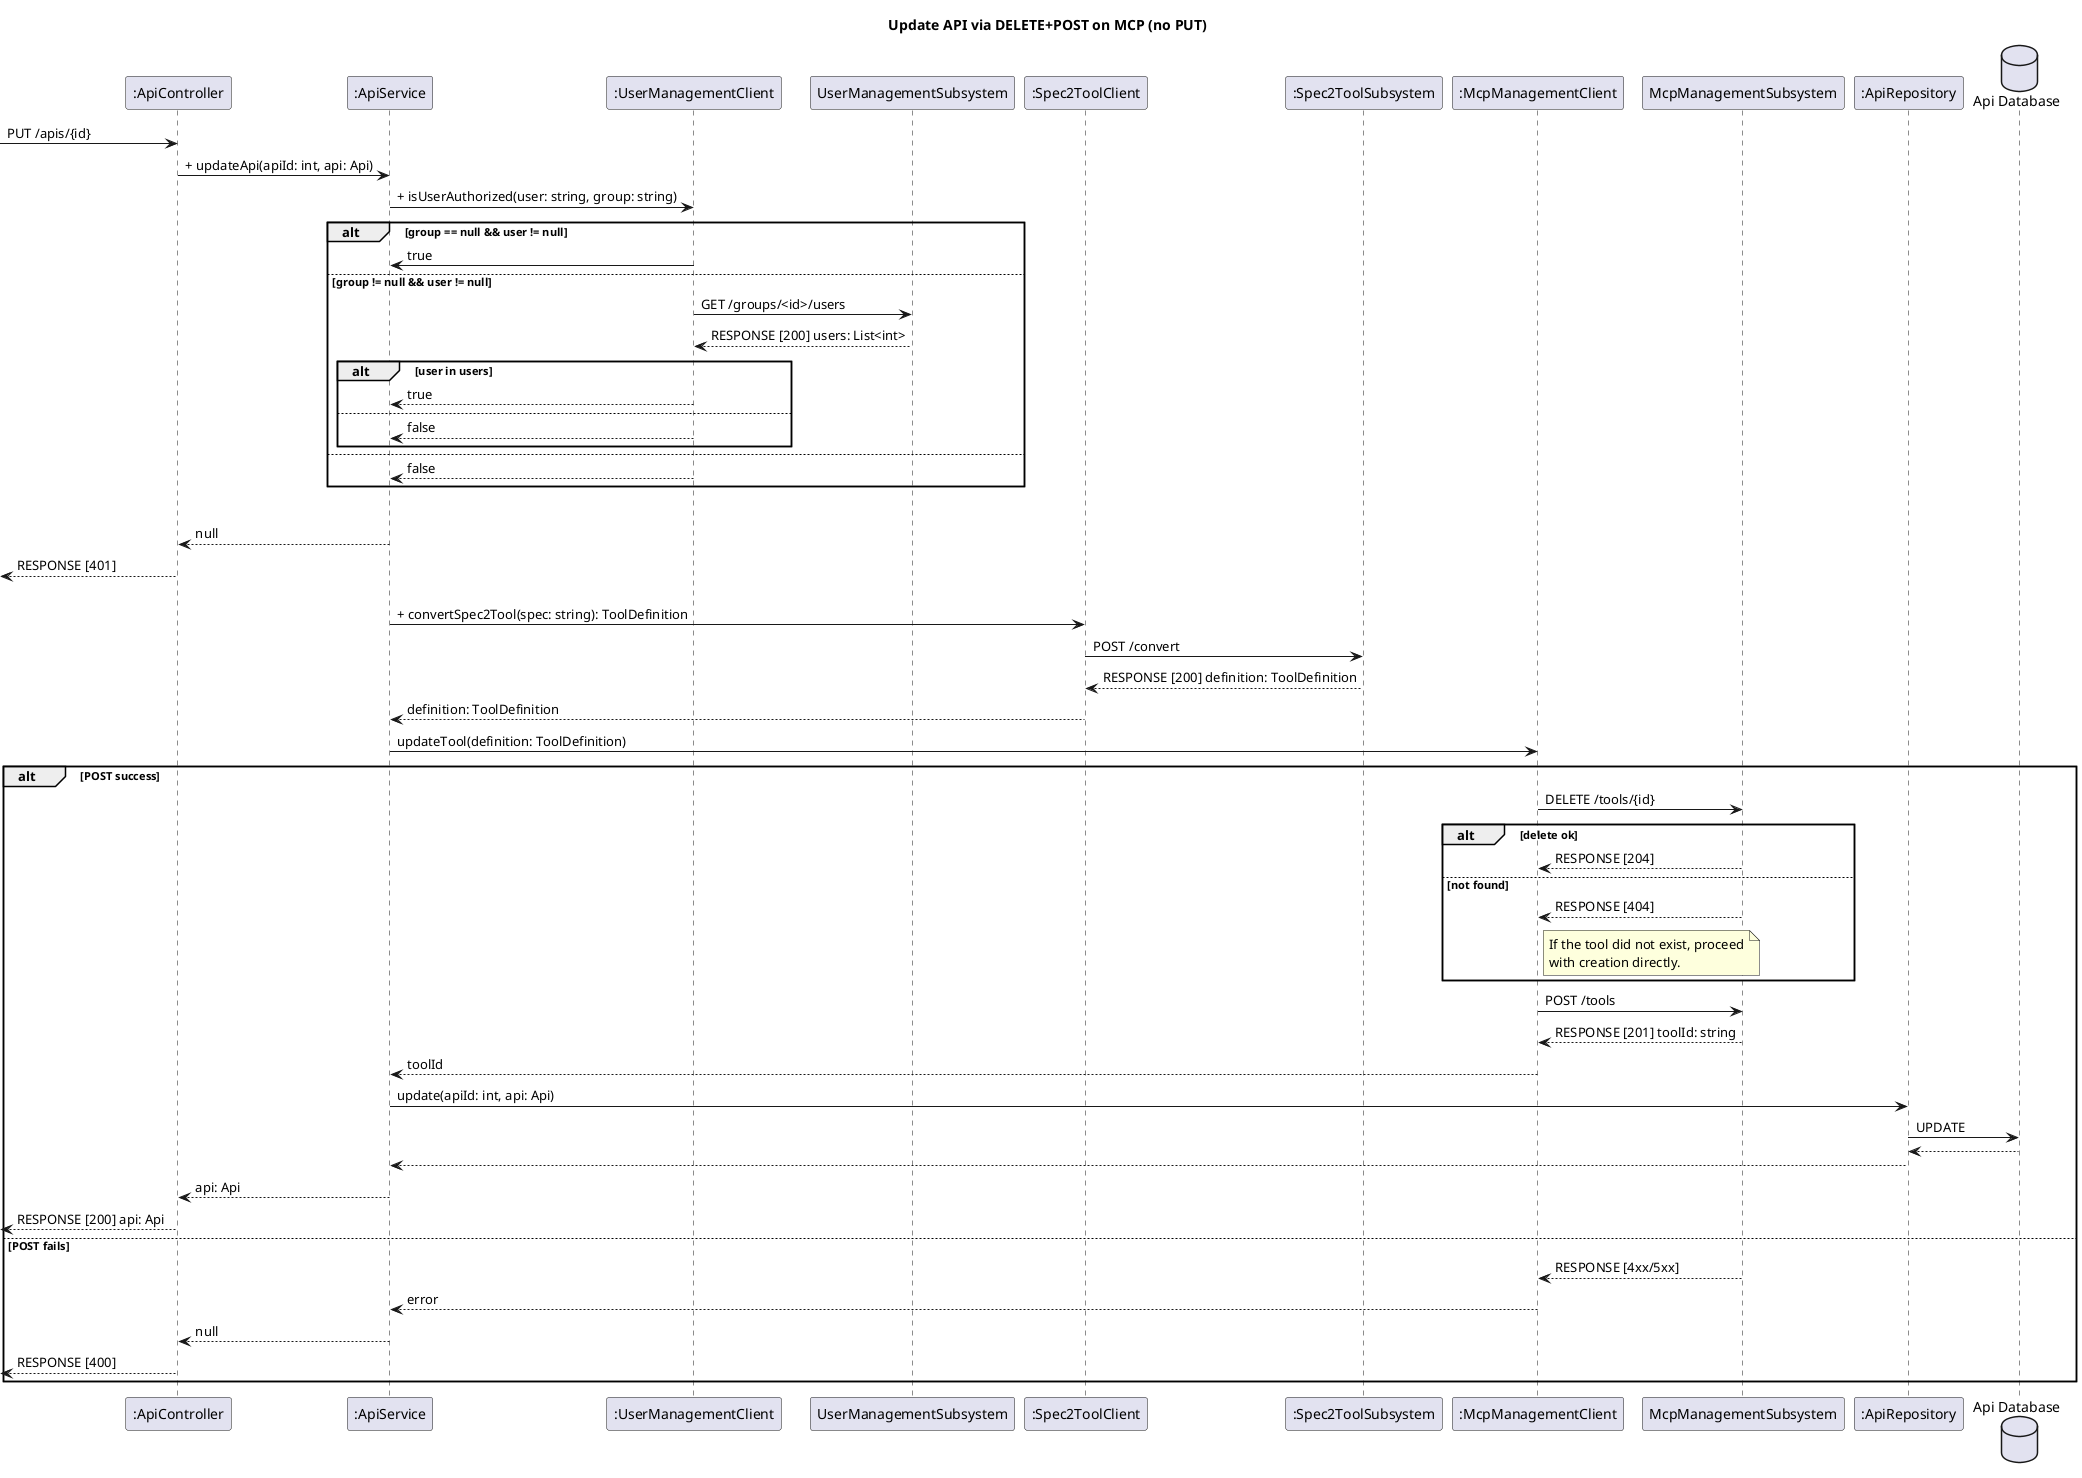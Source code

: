 @startuml
title Update API via DELETE+POST on MCP (no PUT)

participant api_controller as ":ApiController"
participant api_service as ":ApiService"
participant user_management_client as ":UserManagementClient"
participant user_management_subsystem as "UserManagementSubsystem"
participant spec2tool_client as ":Spec2ToolClient"
participant spec2tool_subsystem as ":Spec2ToolSubsystem"
participant mcp_management_client as ":McpManagementClient"
participant mcp_management_subsystem as "McpManagementSubsystem"
participant api_repository as ":ApiRepository"
database api_database as "Api Database"

-> api_controller: PUT /apis/{id}
api_controller -> api_service : + updateApi(apiId: int, api: Api)
api_service -> user_management_client: + isUserAuthorized(user: string, group: string)

alt group == null && user != null
  user_management_client -> api_service : true
else group != null && user != null
  user_management_client -> user_management_subsystem : GET /groups/<id>/users
  user_management_client <-- user_management_subsystem : RESPONSE [200] users: List<int>
  alt user in users
    api_service <-- user_management_client : true
  else
    api_service <-- user_management_client : false
  end
else
  api_service <-- user_management_client : false
end

alt isUserAuthorized() == false
  api_controller <-- api_service : null
  <-- api_controller : RESPONSE [401]
else isUserAuthorized() == true
  ' Convert spec to tool definition
  api_service -> spec2tool_client : + convertSpec2Tool(spec: string): ToolDefinition
  spec2tool_client -> spec2tool_subsystem : POST /convert
  spec2tool_client <-- spec2tool_subsystem : RESPONSE [200] definition: ToolDefinition
  api_service <-- spec2tool_client : definition: ToolDefinition

  ' Because MCP has no PUT, perform DELETE then POST
  api_service -> mcp_management_client : updateTool(definition: ToolDefinition)

  alt POST success
    mcp_management_client -> mcp_management_subsystem : DELETE /tools/{id}
    alt delete ok
      mcp_management_client <-- mcp_management_subsystem : RESPONSE [204]
    else not found
      mcp_management_client <-- mcp_management_subsystem : RESPONSE [404]
      note right of mcp_management_client
        If the tool did not exist, proceed
        with creation directly.
      end note
    end
    mcp_management_client -> mcp_management_subsystem : POST /tools
    mcp_management_client <-- mcp_management_subsystem : RESPONSE [201] toolId: string
    api_service <-- mcp_management_client : toolId
      ' Update our repository after MCP change succeeded
      api_service -> api_repository : update(apiId: int, api: Api)
      api_repository -> api_database : UPDATE
      api_repository <-- api_database
      api_service <-- api_repository

      api_controller <-- api_service : api: Api
      <-- api_controller : RESPONSE [200] api: Api
  else POST fails
    mcp_management_client <-- mcp_management_subsystem : RESPONSE [4xx/5xx]
    api_service <-- mcp_management_client : error
    api_controller <-- api_service : null
    <-- api_controller : RESPONSE [400]

  end




@enduml

